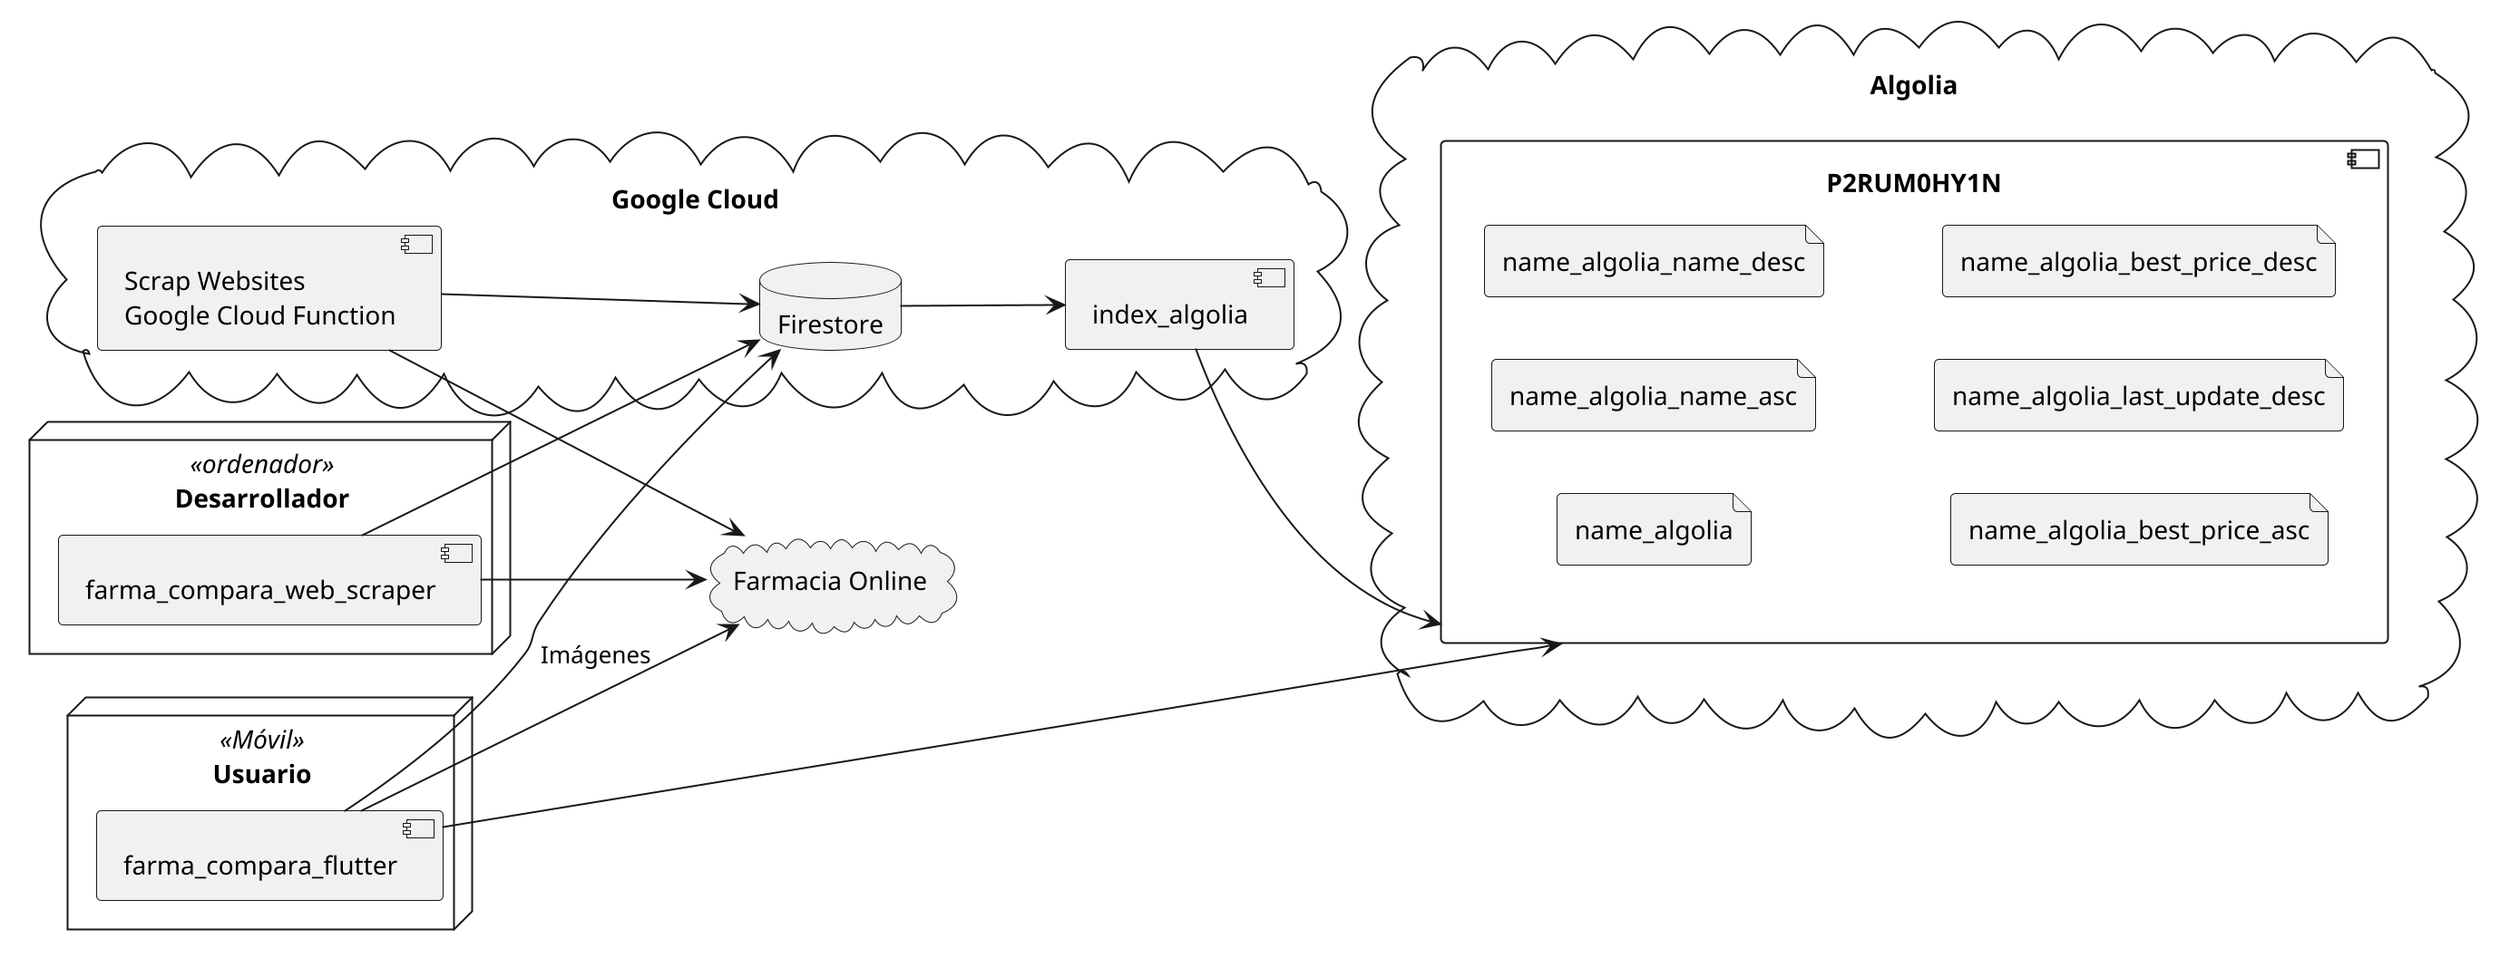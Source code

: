 @startuml despliegue
scale 2
left to right direction


cloud GoogleCloud as "Google Cloud" {
    Database Firestore[
    Firestore
    ]

    component Scrap_Cloud_Function[
    Scrap Websites
    Google Cloud Function
    ]

    component index_algolia
}


cloud Algolia {
    component P2RUM0HY1N {
        File name_algolia
        File name_algolia_name_asc
        File name_algolia_name_desc
        File name_algolia_best_price_asc
        File name_algolia_last_update_desc
        File name_algolia_best_price_desc
    }
}

cloud Farmacia as "Farmacia Online"

node Dev as "Desarrollador" <<ordenador>>  {


    component farma_compara_web_scraper
}

Scrap_Cloud_Function --> Firestore
Scrap_Cloud_Function --> Farmacia
Firestore --> index_algolia

index_algolia --> P2RUM0HY1N

farma_compara_web_scraper --> Firestore
farma_compara_web_scraper --> Farmacia


node Usuario <<Móvil>> {
    component Flutter as "farma_compara_flutter"{

    }

}

Flutter --> Firestore
Flutter --> P2RUM0HY1N
Flutter --> Farmacia : "Imágenes"


@enduml
